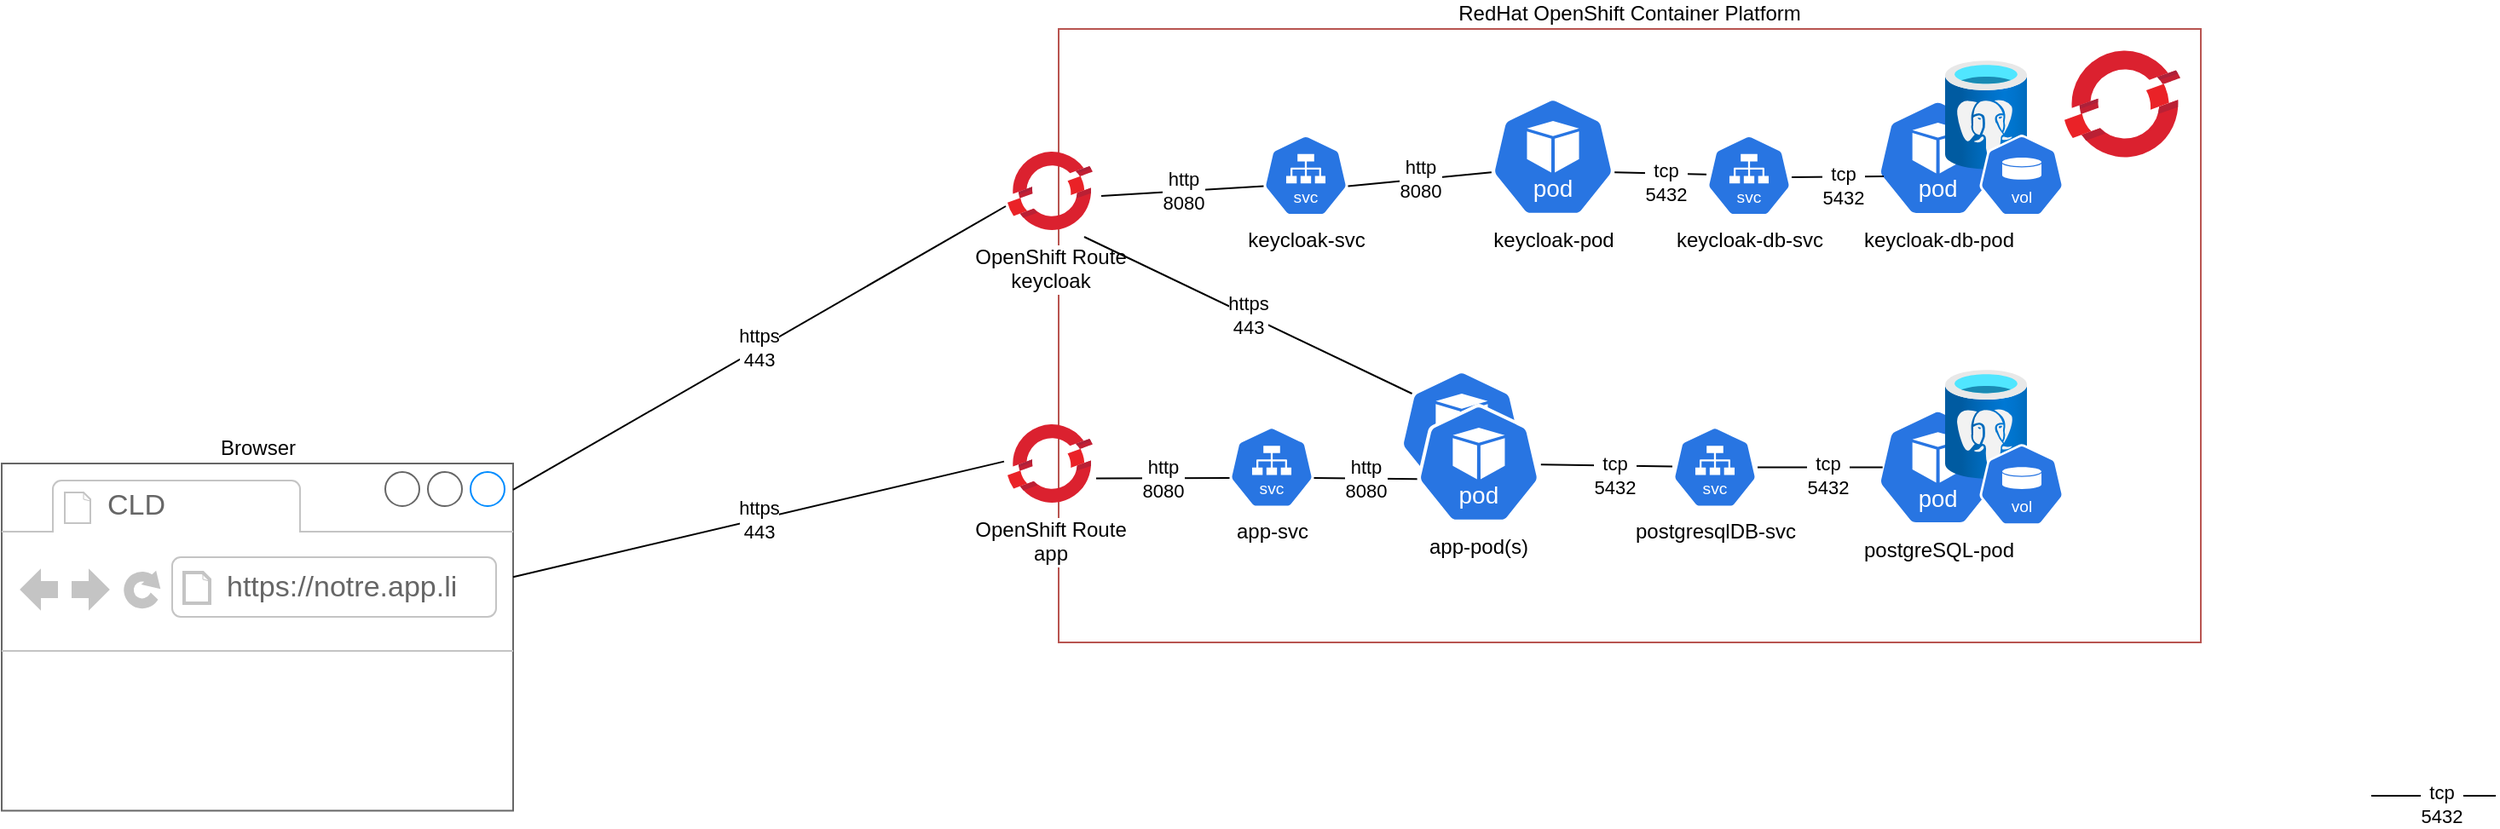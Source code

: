 <mxfile version="24.4.4" type="github">
  <diagram name="Page-1" id="197159a0-c6a4-9194-75a8-e4174976684c">
    <mxGraphModel dx="1597" dy="1048" grid="1" gridSize="10" guides="1" tooltips="1" connect="1" arrows="1" fold="1" page="1" pageScale="1.5" pageWidth="1169" pageHeight="826" background="none" math="0" shadow="0">
      <root>
        <mxCell id="0" style=";html=1;" />
        <mxCell id="1" style=";html=1;" parent="0" />
        <mxCell id="bUOJ_VPWDClfyEDVL0uz-1" value="&lt;div&gt;RedHat OpenShift Container Platform&lt;/div&gt;" style="rounded=0;whiteSpace=wrap;html=1;labelPosition=center;verticalLabelPosition=top;align=center;verticalAlign=bottom;fillColor=none;strokeColor=#b85450;" parent="1" vertex="1">
          <mxGeometry x="800" y="520" width="670" height="360" as="geometry" />
        </mxCell>
        <mxCell id="bUOJ_VPWDClfyEDVL0uz-2" value="" style="image;aspect=fixed;html=1;points=[];align=center;fontSize=12;image=img/lib/azure2/containers/Azure_Red_Hat_OpenShift.svg;" parent="1" vertex="1">
          <mxGeometry x="1390" y="530" width="68" height="68" as="geometry" />
        </mxCell>
        <mxCell id="bUOJ_VPWDClfyEDVL0uz-3" value="keycloak-pod" style="aspect=fixed;sketch=0;html=1;dashed=0;whitespace=wrap;verticalLabelPosition=bottom;verticalAlign=top;fillColor=#2875E2;strokeColor=#ffffff;points=[[0.005,0.63,0],[0.1,0.2,0],[0.9,0.2,0],[0.5,0,0],[0.995,0.63,0],[0.72,0.99,0],[0.5,1,0],[0.28,0.99,0]];shape=mxgraph.kubernetes.icon2;kubernetesLabel=1;prIcon=pod" parent="1" vertex="1">
          <mxGeometry x="1053.54" y="560" width="72.92" height="70" as="geometry" />
        </mxCell>
        <mxCell id="bUOJ_VPWDClfyEDVL0uz-12" value="&lt;div&gt;app-svc&lt;/div&gt;" style="aspect=fixed;sketch=0;html=1;dashed=0;whitespace=wrap;verticalLabelPosition=bottom;verticalAlign=top;fillColor=#2875E2;strokeColor=#ffffff;points=[[0.005,0.63,0],[0.1,0.2,0],[0.9,0.2,0],[0.5,0,0],[0.995,0.63,0],[0.72,0.99,0],[0.5,1,0],[0.28,0.99,0]];shape=mxgraph.kubernetes.icon2;kubernetesLabel=1;prIcon=svc" parent="1" vertex="1">
          <mxGeometry x="900" y="753.2" width="50" height="48" as="geometry" />
        </mxCell>
        <mxCell id="bUOJ_VPWDClfyEDVL0uz-15" value="OpenShift Route&lt;br&gt;app" style="image;aspect=fixed;html=1;points=[];align=center;fontSize=12;image=img/lib/azure2/containers/Azure_Red_Hat_OpenShift.svg;" parent="1" vertex="1">
          <mxGeometry x="770" y="750" width="50" height="50" as="geometry" />
        </mxCell>
        <mxCell id="bUOJ_VPWDClfyEDVL0uz-17" value="Browser" style="strokeWidth=1;shadow=0;dashed=0;align=center;html=1;shape=mxgraph.mockup.containers.browserWindow;rSize=0;strokeColor=#666666;strokeColor2=#008cff;strokeColor3=#c4c4c4;mainText=,;recursiveResize=0;labelPosition=center;verticalLabelPosition=top;verticalAlign=bottom;" parent="1" vertex="1">
          <mxGeometry x="180" y="775" width="300" height="203.8" as="geometry" />
        </mxCell>
        <mxCell id="bUOJ_VPWDClfyEDVL0uz-18" value="CLD" style="strokeWidth=1;shadow=0;dashed=0;align=center;html=1;shape=mxgraph.mockup.containers.anchor;fontSize=17;fontColor=#666666;align=left;whiteSpace=wrap;" parent="bUOJ_VPWDClfyEDVL0uz-17" vertex="1">
          <mxGeometry x="60" y="12" width="100" height="26" as="geometry" />
        </mxCell>
        <mxCell id="bUOJ_VPWDClfyEDVL0uz-19" value="https://notre.app.li" style="strokeWidth=1;shadow=0;dashed=0;align=center;html=1;shape=mxgraph.mockup.containers.anchor;rSize=0;fontSize=17;fontColor=#666666;align=left;" parent="bUOJ_VPWDClfyEDVL0uz-17" vertex="1">
          <mxGeometry x="130" y="60" width="150" height="26" as="geometry" />
        </mxCell>
        <mxCell id="bUOJ_VPWDClfyEDVL0uz-23" value="https&lt;br&gt;443" style="endArrow=none;html=1;rounded=0;exitX=-0.04;exitY=0.476;exitDx=0;exitDy=0;exitPerimeter=0;" parent="1" source="bUOJ_VPWDClfyEDVL0uz-15" target="bUOJ_VPWDClfyEDVL0uz-17" edge="1">
          <mxGeometry width="50" height="50" relative="1" as="geometry">
            <mxPoint x="850" y="810" as="sourcePoint" />
            <mxPoint x="900" y="760" as="targetPoint" />
          </mxGeometry>
        </mxCell>
        <mxCell id="bUOJ_VPWDClfyEDVL0uz-24" value="http&lt;br&gt;8080" style="endArrow=none;html=1;rounded=0;exitX=0.005;exitY=0.63;exitDx=0;exitDy=0;exitPerimeter=0;entryX=1.04;entryY=0.676;entryDx=0;entryDy=0;entryPerimeter=0;" parent="1" source="bUOJ_VPWDClfyEDVL0uz-12" target="bUOJ_VPWDClfyEDVL0uz-15" edge="1">
          <mxGeometry x="-0.003" width="50" height="50" relative="1" as="geometry">
            <mxPoint x="688" y="1049" as="sourcePoint" />
            <mxPoint x="330" y="960" as="targetPoint" />
            <mxPoint as="offset" />
          </mxGeometry>
        </mxCell>
        <mxCell id="bUOJ_VPWDClfyEDVL0uz-29" value="http&lt;br&gt;8080" style="endArrow=none;html=1;rounded=0;exitX=0.005;exitY=0.63;exitDx=0;exitDy=0;exitPerimeter=0;entryX=0.995;entryY=0.63;entryDx=0;entryDy=0;entryPerimeter=0;" parent="1" source="bUOJ_VPWDClfyEDVL0uz-4" target="bUOJ_VPWDClfyEDVL0uz-12" edge="1">
          <mxGeometry width="50" height="50" relative="1" as="geometry">
            <mxPoint x="998" y="850" as="sourcePoint" />
            <mxPoint x="920" y="852" as="targetPoint" />
          </mxGeometry>
        </mxCell>
        <mxCell id="bUOJ_VPWDClfyEDVL0uz-33" value="&lt;div&gt;&lt;br&gt;&lt;/div&gt;" style="aspect=fixed;sketch=0;html=1;dashed=0;whitespace=wrap;verticalLabelPosition=bottom;verticalAlign=top;fillColor=#2875E2;strokeColor=#ffffff;points=[[0.005,0.63,0],[0.1,0.2,0],[0.9,0.2,0],[0.5,0,0],[0.995,0.63,0],[0.72,0.99,0],[0.5,1,0],[0.28,0.99,0]];shape=mxgraph.kubernetes.icon2;kubernetesLabel=1;prIcon=pod" parent="1" vertex="1">
          <mxGeometry x="1000" y="720" width="72.91" height="70" as="geometry" />
        </mxCell>
        <mxCell id="bUOJ_VPWDClfyEDVL0uz-4" value="&lt;div&gt;app-pod(s)&lt;/div&gt;" style="aspect=fixed;sketch=0;html=1;dashed=0;whitespace=wrap;verticalLabelPosition=bottom;verticalAlign=top;fillColor=#2875E2;strokeColor=#ffffff;points=[[0.005,0.63,0],[0.1,0.2,0],[0.9,0.2,0],[0.5,0,0],[0.995,0.63,0],[0.72,0.99,0],[0.5,1,0],[0.28,0.99,0]];shape=mxgraph.kubernetes.icon2;kubernetesLabel=1;prIcon=pod" parent="1" vertex="1">
          <mxGeometry x="1010" y="740" width="72.91" height="70" as="geometry" />
        </mxCell>
        <mxCell id="qOma7RcPHYg1zwben9A7-1" value="OpenShift Route&lt;br&gt;&lt;div&gt;keycloak&lt;/div&gt;" style="image;aspect=fixed;html=1;points=[];align=center;fontSize=12;image=img/lib/azure2/containers/Azure_Red_Hat_OpenShift.svg;" parent="1" vertex="1">
          <mxGeometry x="770" y="590" width="50" height="50" as="geometry" />
        </mxCell>
        <mxCell id="qOma7RcPHYg1zwben9A7-3" value="https&lt;br&gt;443" style="endArrow=none;html=1;rounded=0;exitX=-0.02;exitY=0.68;exitDx=0;exitDy=0;exitPerimeter=0;" parent="1" source="qOma7RcPHYg1zwben9A7-1" target="bUOJ_VPWDClfyEDVL0uz-17" edge="1">
          <mxGeometry width="50" height="50" relative="1" as="geometry">
            <mxPoint x="778" y="784" as="sourcePoint" />
            <mxPoint x="490" y="852" as="targetPoint" />
          </mxGeometry>
        </mxCell>
        <mxCell id="qOma7RcPHYg1zwben9A7-4" value="keycloak-svc" style="aspect=fixed;sketch=0;html=1;dashed=0;whitespace=wrap;verticalLabelPosition=bottom;verticalAlign=top;fillColor=#2875E2;strokeColor=#ffffff;points=[[0.005,0.63,0],[0.1,0.2,0],[0.9,0.2,0],[0.5,0,0],[0.995,0.63,0],[0.72,0.99,0],[0.5,1,0],[0.28,0.99,0]];shape=mxgraph.kubernetes.icon2;kubernetesLabel=1;prIcon=svc" parent="1" vertex="1">
          <mxGeometry x="920" y="582" width="50" height="48" as="geometry" />
        </mxCell>
        <mxCell id="qOma7RcPHYg1zwben9A7-5" value="http&lt;br&gt;8080" style="endArrow=none;html=1;rounded=0;exitX=0.005;exitY=0.63;exitDx=0;exitDy=0;exitPerimeter=0;entryX=0.995;entryY=0.63;entryDx=0;entryDy=0;entryPerimeter=0;" parent="1" source="bUOJ_VPWDClfyEDVL0uz-3" target="qOma7RcPHYg1zwben9A7-4" edge="1">
          <mxGeometry width="50" height="50" relative="1" as="geometry">
            <mxPoint x="1040" y="606.5" as="sourcePoint" />
            <mxPoint x="980" y="605.5" as="targetPoint" />
          </mxGeometry>
        </mxCell>
        <mxCell id="qOma7RcPHYg1zwben9A7-6" value="http&lt;br&gt;8080" style="endArrow=none;html=1;rounded=0;exitX=0.005;exitY=0.63;exitDx=0;exitDy=0;exitPerimeter=0;entryX=1.1;entryY=0.56;entryDx=0;entryDy=0;entryPerimeter=0;" parent="1" source="qOma7RcPHYg1zwben9A7-4" target="qOma7RcPHYg1zwben9A7-1" edge="1">
          <mxGeometry x="-0.003" width="50" height="50" relative="1" as="geometry">
            <mxPoint x="910" y="793" as="sourcePoint" />
            <mxPoint x="832" y="794" as="targetPoint" />
            <mxPoint as="offset" />
          </mxGeometry>
        </mxCell>
        <mxCell id="qOma7RcPHYg1zwben9A7-7" value="https&lt;br&gt;443" style="endArrow=none;html=1;rounded=0;exitX=0.9;exitY=1.04;exitDx=0;exitDy=0;exitPerimeter=0;entryX=0.1;entryY=0.2;entryDx=0;entryDy=0;entryPerimeter=0;" parent="1" source="qOma7RcPHYg1zwben9A7-1" target="bUOJ_VPWDClfyEDVL0uz-33" edge="1">
          <mxGeometry width="50" height="50" relative="1" as="geometry">
            <mxPoint x="779" y="634" as="sourcePoint" />
            <mxPoint x="490" y="800" as="targetPoint" />
          </mxGeometry>
        </mxCell>
        <mxCell id="J31OWuKhVoPTrz1gxMmf-3" value="" style="shape=image;html=1;verticalAlign=top;verticalLabelPosition=bottom;labelBackgroundColor=#ffffff;imageAspect=0;aspect=fixed;image=https://cdn0.iconfinder.com/data/icons/long-shadow-web-icons/512/nodejs-128.png" parent="1" vertex="1">
          <mxGeometry x="1062.5" y="700" width="55" height="55" as="geometry" />
        </mxCell>
        <mxCell id="J31OWuKhVoPTrz1gxMmf-13" style="edgeStyle=orthogonalEdgeStyle;rounded=0;orthogonalLoop=1;jettySize=auto;html=1;exitX=0.5;exitY=1;exitDx=0;exitDy=0;" parent="1" source="bUOJ_VPWDClfyEDVL0uz-1" target="bUOJ_VPWDClfyEDVL0uz-1" edge="1">
          <mxGeometry relative="1" as="geometry" />
        </mxCell>
        <mxCell id="J31OWuKhVoPTrz1gxMmf-14" value="" style="shape=image;imageAspect=0;aspect=fixed;verticalLabelPosition=bottom;verticalAlign=top;image=https://static-00.iconduck.com/assets.00/keycloak-icon-2048x2048-5ge904so.png;" parent="1" vertex="1">
          <mxGeometry x="1100" y="530" width="60" height="60" as="geometry" />
        </mxCell>
        <mxCell id="J31OWuKhVoPTrz1gxMmf-18" value="&lt;div&gt;postgreSQL-pod&lt;/div&gt;" style="aspect=fixed;sketch=0;html=1;dashed=0;whitespace=wrap;verticalLabelPosition=bottom;verticalAlign=top;fillColor=#2875E2;strokeColor=#ffffff;points=[[0.005,0.63,0],[0.1,0.2,0],[0.9,0.2,0],[0.5,0,0],[0.995,0.63,0],[0.72,0.99,0],[0.5,1,0],[0.28,0.99,0]];shape=mxgraph.kubernetes.icon2;kubernetesLabel=1;prIcon=pod" parent="1" vertex="1">
          <mxGeometry x="1280" y="742.82" width="71.61" height="68.75" as="geometry" />
        </mxCell>
        <mxCell id="J31OWuKhVoPTrz1gxMmf-19" value="" style="image;aspect=fixed;html=1;points=[];align=center;fontSize=12;image=img/lib/azure2/databases/Azure_Database_PostgreSQL_Server.svg;" parent="1" vertex="1">
          <mxGeometry x="1320" y="720" width="48" height="64" as="geometry" />
        </mxCell>
        <mxCell id="J31OWuKhVoPTrz1gxMmf-21" value="postgresql&lt;span style=&quot;background-color: initial;&quot;&gt;DB-svc&lt;/span&gt;" style="aspect=fixed;sketch=0;html=1;dashed=0;whitespace=wrap;verticalLabelPosition=bottom;verticalAlign=top;fillColor=#2875E2;strokeColor=#ffffff;points=[[0.005,0.63,0],[0.1,0.2,0],[0.9,0.2,0],[0.5,0,0],[0.995,0.63,0],[0.72,0.99,0],[0.5,1,0],[0.28,0.99,0]];shape=mxgraph.kubernetes.icon2;kubernetesLabel=1;prIcon=svc" parent="1" vertex="1">
          <mxGeometry x="1160" y="753.2" width="50" height="48" as="geometry" />
        </mxCell>
        <mxCell id="J31OWuKhVoPTrz1gxMmf-22" value="" style="endArrow=none;html=1;rounded=0;" parent="1" source="J31OWuKhVoPTrz1gxMmf-21" target="bUOJ_VPWDClfyEDVL0uz-4" edge="1">
          <mxGeometry width="50" height="50" relative="1" as="geometry">
            <mxPoint x="1198.45" y="852" as="sourcePoint" />
            <mxPoint x="1071.45" y="850" as="targetPoint" />
          </mxGeometry>
        </mxCell>
        <mxCell id="J31OWuKhVoPTrz1gxMmf-23" value="&lt;div&gt;tcp&lt;/div&gt;5432" style="edgeLabel;html=1;align=center;verticalAlign=middle;resizable=0;points=[];" parent="J31OWuKhVoPTrz1gxMmf-22" vertex="1" connectable="0">
          <mxGeometry x="-0.118" y="5" relative="1" as="geometry">
            <mxPoint as="offset" />
          </mxGeometry>
        </mxCell>
        <mxCell id="J31OWuKhVoPTrz1gxMmf-24" value="" style="endArrow=none;html=1;rounded=0;exitX=0.047;exitY=0.5;exitDx=0;exitDy=0;exitPerimeter=0;" parent="1" source="J31OWuKhVoPTrz1gxMmf-18" target="J31OWuKhVoPTrz1gxMmf-21" edge="1">
          <mxGeometry width="50" height="50" relative="1" as="geometry">
            <mxPoint x="1240" y="790" as="sourcePoint" />
            <mxPoint x="1236" y="877" as="targetPoint" />
          </mxGeometry>
        </mxCell>
        <mxCell id="J31OWuKhVoPTrz1gxMmf-25" value="&lt;div&gt;tcp&lt;br&gt;5432&lt;br&gt;&lt;/div&gt;" style="edgeLabel;html=1;align=center;verticalAlign=middle;resizable=0;points=[];" parent="J31OWuKhVoPTrz1gxMmf-24" vertex="1" connectable="0">
          <mxGeometry x="-0.118" y="5" relative="1" as="geometry">
            <mxPoint as="offset" />
          </mxGeometry>
        </mxCell>
        <mxCell id="9aLUhhCUSaN_rVCLrQgb-1" value="" style="aspect=fixed;sketch=0;html=1;dashed=0;whitespace=wrap;verticalLabelPosition=bottom;verticalAlign=top;fillColor=#2875E2;strokeColor=#ffffff;points=[[0.005,0.63,0],[0.1,0.2,0],[0.9,0.2,0],[0.5,0,0],[0.995,0.63,0],[0.72,0.99,0],[0.5,1,0],[0.28,0.99,0]];shape=mxgraph.kubernetes.icon2;kubernetesLabel=1;prIcon=vol" parent="1" vertex="1">
          <mxGeometry x="1340" y="763.57" width="50" height="48" as="geometry" />
        </mxCell>
        <mxCell id="iT-uOPiIT8ObfZAUqGAS-1" value="&lt;div&gt;keycloak-db-pod&lt;/div&gt;" style="aspect=fixed;sketch=0;html=1;dashed=0;whitespace=wrap;verticalLabelPosition=bottom;verticalAlign=top;fillColor=#2875E2;strokeColor=#ffffff;points=[[0.005,0.63,0],[0.1,0.2,0],[0.9,0.2,0],[0.5,0,0],[0.995,0.63,0],[0.72,0.99,0],[0.5,1,0],[0.28,0.99,0]];shape=mxgraph.kubernetes.icon2;kubernetesLabel=1;prIcon=pod" vertex="1" parent="1">
          <mxGeometry x="1280" y="561.25" width="71.61" height="68.75" as="geometry" />
        </mxCell>
        <mxCell id="iT-uOPiIT8ObfZAUqGAS-2" value="" style="image;aspect=fixed;html=1;points=[];align=center;fontSize=12;image=img/lib/azure2/databases/Azure_Database_PostgreSQL_Server.svg;" vertex="1" parent="1">
          <mxGeometry x="1320" y="538.43" width="48" height="64" as="geometry" />
        </mxCell>
        <mxCell id="iT-uOPiIT8ObfZAUqGAS-3" value="" style="aspect=fixed;sketch=0;html=1;dashed=0;whitespace=wrap;verticalLabelPosition=bottom;verticalAlign=top;fillColor=#2875E2;strokeColor=#ffffff;points=[[0.005,0.63,0],[0.1,0.2,0],[0.9,0.2,0],[0.5,0,0],[0.995,0.63,0],[0.72,0.99,0],[0.5,1,0],[0.28,0.99,0]];shape=mxgraph.kubernetes.icon2;kubernetesLabel=1;prIcon=vol" vertex="1" parent="1">
          <mxGeometry x="1340" y="582" width="50" height="48" as="geometry" />
        </mxCell>
        <mxCell id="iT-uOPiIT8ObfZAUqGAS-5" value="&lt;div&gt;keycloak-db-svc&lt;/div&gt;&lt;div&gt;&lt;br&gt;&lt;/div&gt;" style="aspect=fixed;sketch=0;html=1;dashed=0;whitespace=wrap;verticalLabelPosition=bottom;verticalAlign=top;fillColor=#2875E2;strokeColor=#ffffff;points=[[0.005,0.63,0],[0.1,0.2,0],[0.9,0.2,0],[0.5,0,0],[0.995,0.63,0],[0.72,0.99,0],[0.5,1,0],[0.28,0.99,0]];shape=mxgraph.kubernetes.icon2;kubernetesLabel=1;prIcon=svc" vertex="1" parent="1">
          <mxGeometry x="1180" y="582" width="50" height="48" as="geometry" />
        </mxCell>
        <mxCell id="iT-uOPiIT8ObfZAUqGAS-6" value="" style="endArrow=none;html=1;rounded=0;exitX=0.047;exitY=0.5;exitDx=0;exitDy=0;exitPerimeter=0;" edge="1" parent="1">
          <mxGeometry width="50" height="50" relative="1" as="geometry">
            <mxPoint x="1643" y="970" as="sourcePoint" />
            <mxPoint x="1570" y="970" as="targetPoint" />
          </mxGeometry>
        </mxCell>
        <mxCell id="iT-uOPiIT8ObfZAUqGAS-7" value="&lt;div&gt;tcp&lt;br&gt;5432&lt;br&gt;&lt;/div&gt;" style="edgeLabel;html=1;align=center;verticalAlign=middle;resizable=0;points=[];" vertex="1" connectable="0" parent="iT-uOPiIT8ObfZAUqGAS-6">
          <mxGeometry x="-0.118" y="5" relative="1" as="geometry">
            <mxPoint as="offset" />
          </mxGeometry>
        </mxCell>
        <mxCell id="iT-uOPiIT8ObfZAUqGAS-8" value="" style="endArrow=none;html=1;rounded=0;entryX=0.995;entryY=0.63;entryDx=0;entryDy=0;entryPerimeter=0;" edge="1" parent="1" source="iT-uOPiIT8ObfZAUqGAS-5" target="bUOJ_VPWDClfyEDVL0uz-3">
          <mxGeometry width="50" height="50" relative="1" as="geometry">
            <mxPoint x="1194.5" y="671" as="sourcePoint" />
            <mxPoint x="1117.5" y="670" as="targetPoint" />
          </mxGeometry>
        </mxCell>
        <mxCell id="iT-uOPiIT8ObfZAUqGAS-9" value="&lt;div&gt;tcp&lt;/div&gt;5432" style="edgeLabel;html=1;align=center;verticalAlign=middle;resizable=0;points=[];" vertex="1" connectable="0" parent="iT-uOPiIT8ObfZAUqGAS-8">
          <mxGeometry x="-0.118" y="5" relative="1" as="geometry">
            <mxPoint as="offset" />
          </mxGeometry>
        </mxCell>
        <mxCell id="iT-uOPiIT8ObfZAUqGAS-10" value="" style="endArrow=none;html=1;rounded=0;" edge="1" parent="1">
          <mxGeometry width="50" height="50" relative="1" as="geometry">
            <mxPoint x="1284" y="606.5" as="sourcePoint" />
            <mxPoint x="1230" y="607" as="targetPoint" />
          </mxGeometry>
        </mxCell>
        <mxCell id="iT-uOPiIT8ObfZAUqGAS-11" value="&lt;div&gt;tcp&lt;/div&gt;5432" style="edgeLabel;html=1;align=center;verticalAlign=middle;resizable=0;points=[];" vertex="1" connectable="0" parent="iT-uOPiIT8ObfZAUqGAS-10">
          <mxGeometry x="-0.118" y="5" relative="1" as="geometry">
            <mxPoint as="offset" />
          </mxGeometry>
        </mxCell>
      </root>
    </mxGraphModel>
  </diagram>
</mxfile>
